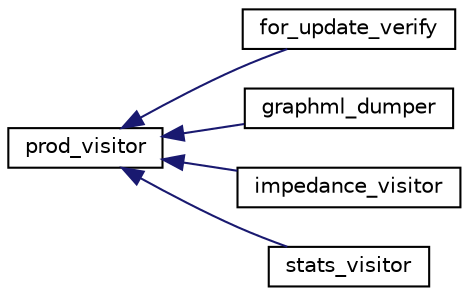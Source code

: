 digraph "Graphical Class Hierarchy"
{
 // LATEX_PDF_SIZE
  edge [fontname="Helvetica",fontsize="10",labelfontname="Helvetica",labelfontsize="10"];
  node [fontname="Helvetica",fontsize="10",shape=record];
  rankdir="LR";
  Node0 [label="prod_visitor",height=0.2,width=0.4,color="black", fillcolor="white", style="filled",URL="$structprod__visitor.html",tooltip="Base class for walking the AST."];
  Node0 -> Node1 [dir="back",color="midnightblue",fontsize="10",style="solid",fontname="Helvetica"];
  Node1 [label="for_update_verify",height=0.2,width=0.4,color="black", fillcolor="white", style="filled",URL="$structfor__update__verify.html",tooltip=" "];
  Node0 -> Node2 [dir="back",color="midnightblue",fontsize="10",style="solid",fontname="Helvetica"];
  Node2 [label="graphml_dumper",height=0.2,width=0.4,color="black", fillcolor="white", style="filled",URL="$structgraphml__dumper.html",tooltip=" "];
  Node0 -> Node3 [dir="back",color="midnightblue",fontsize="10",style="solid",fontname="Helvetica"];
  Node3 [label="impedance_visitor",height=0.2,width=0.4,color="black", fillcolor="white", style="filled",URL="$structimpedance__visitor.html",tooltip=" "];
  Node0 -> Node4 [dir="back",color="midnightblue",fontsize="10",style="solid",fontname="Helvetica"];
  Node4 [label="stats_visitor",height=0.2,width=0.4,color="black", fillcolor="white", style="filled",URL="$structstats__visitor.html",tooltip=" "];
}
